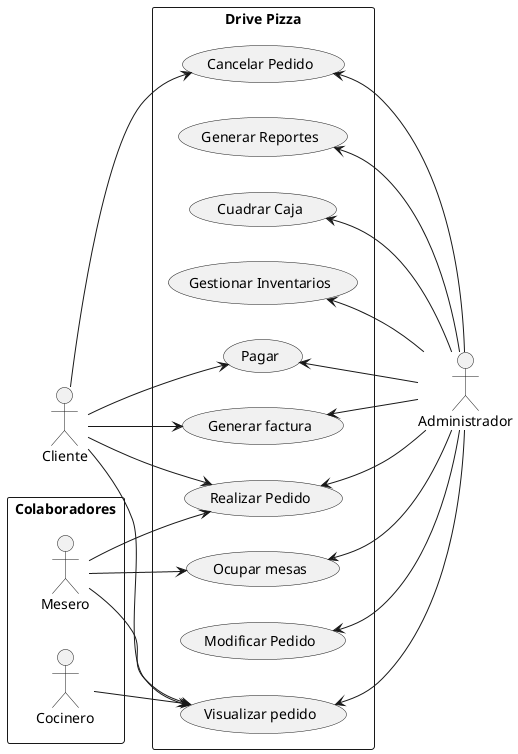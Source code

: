 @startuml
left to right direction
skinparam packageStyle rectangle

actor Cliente
actor Administrador
package Colaboradores{
actor Mesero
actor Cocinero
}


rectangle "Drive Pizza" {
  usecase "Realizar Pedido" as RealizarPedido
  usecase "Visualizar pedido" as VisualizarPedido
  usecase "Modificar Pedido" as ModificarPedido
  usecase "Cancelar Pedido" as CancelarPedido
  usecase "Gestionar Inventarios" as GestionarInventarios
  usecase "Generar Reportes" as GenerarReportes
  usecase "Cuadrar Caja" as CuadrarCaja
  usecase "Pagar" as Pagar
  usecase "Generar factura" as GenerarFactura  
  usecase "Ocupar mesas" as OcuparMesa


  Cliente --> (RealizarPedido)
  Cliente --> (CancelarPedido)
  Cliente --> (Pagar)
  Cliente --> (VisualizarPedido)
  Cliente --> (GenerarFactura)

  Mesero --> (RealizarPedido)
  Mesero --> (VisualizarPedido)
  Mesero --> (OcuparMesa)

  Cocinero --> (VisualizarPedido)

  Administrador -up-> (RealizarPedido)
  Administrador -up-> (ModificarPedido)
  Administrador  -left-> (CancelarPedido)
  Administrador -left-> (GenerarReportes)
  Administrador -left-> (CuadrarCaja)
  Administrador -left-> (GestionarInventarios)
  Administrador -left-> (VisualizarPedido)
  Administrador  -left-> (Pagar)
  Administrador -left-> (GenerarFactura)
  Administrador -left-> (OcuparMesa)
}
@enduml